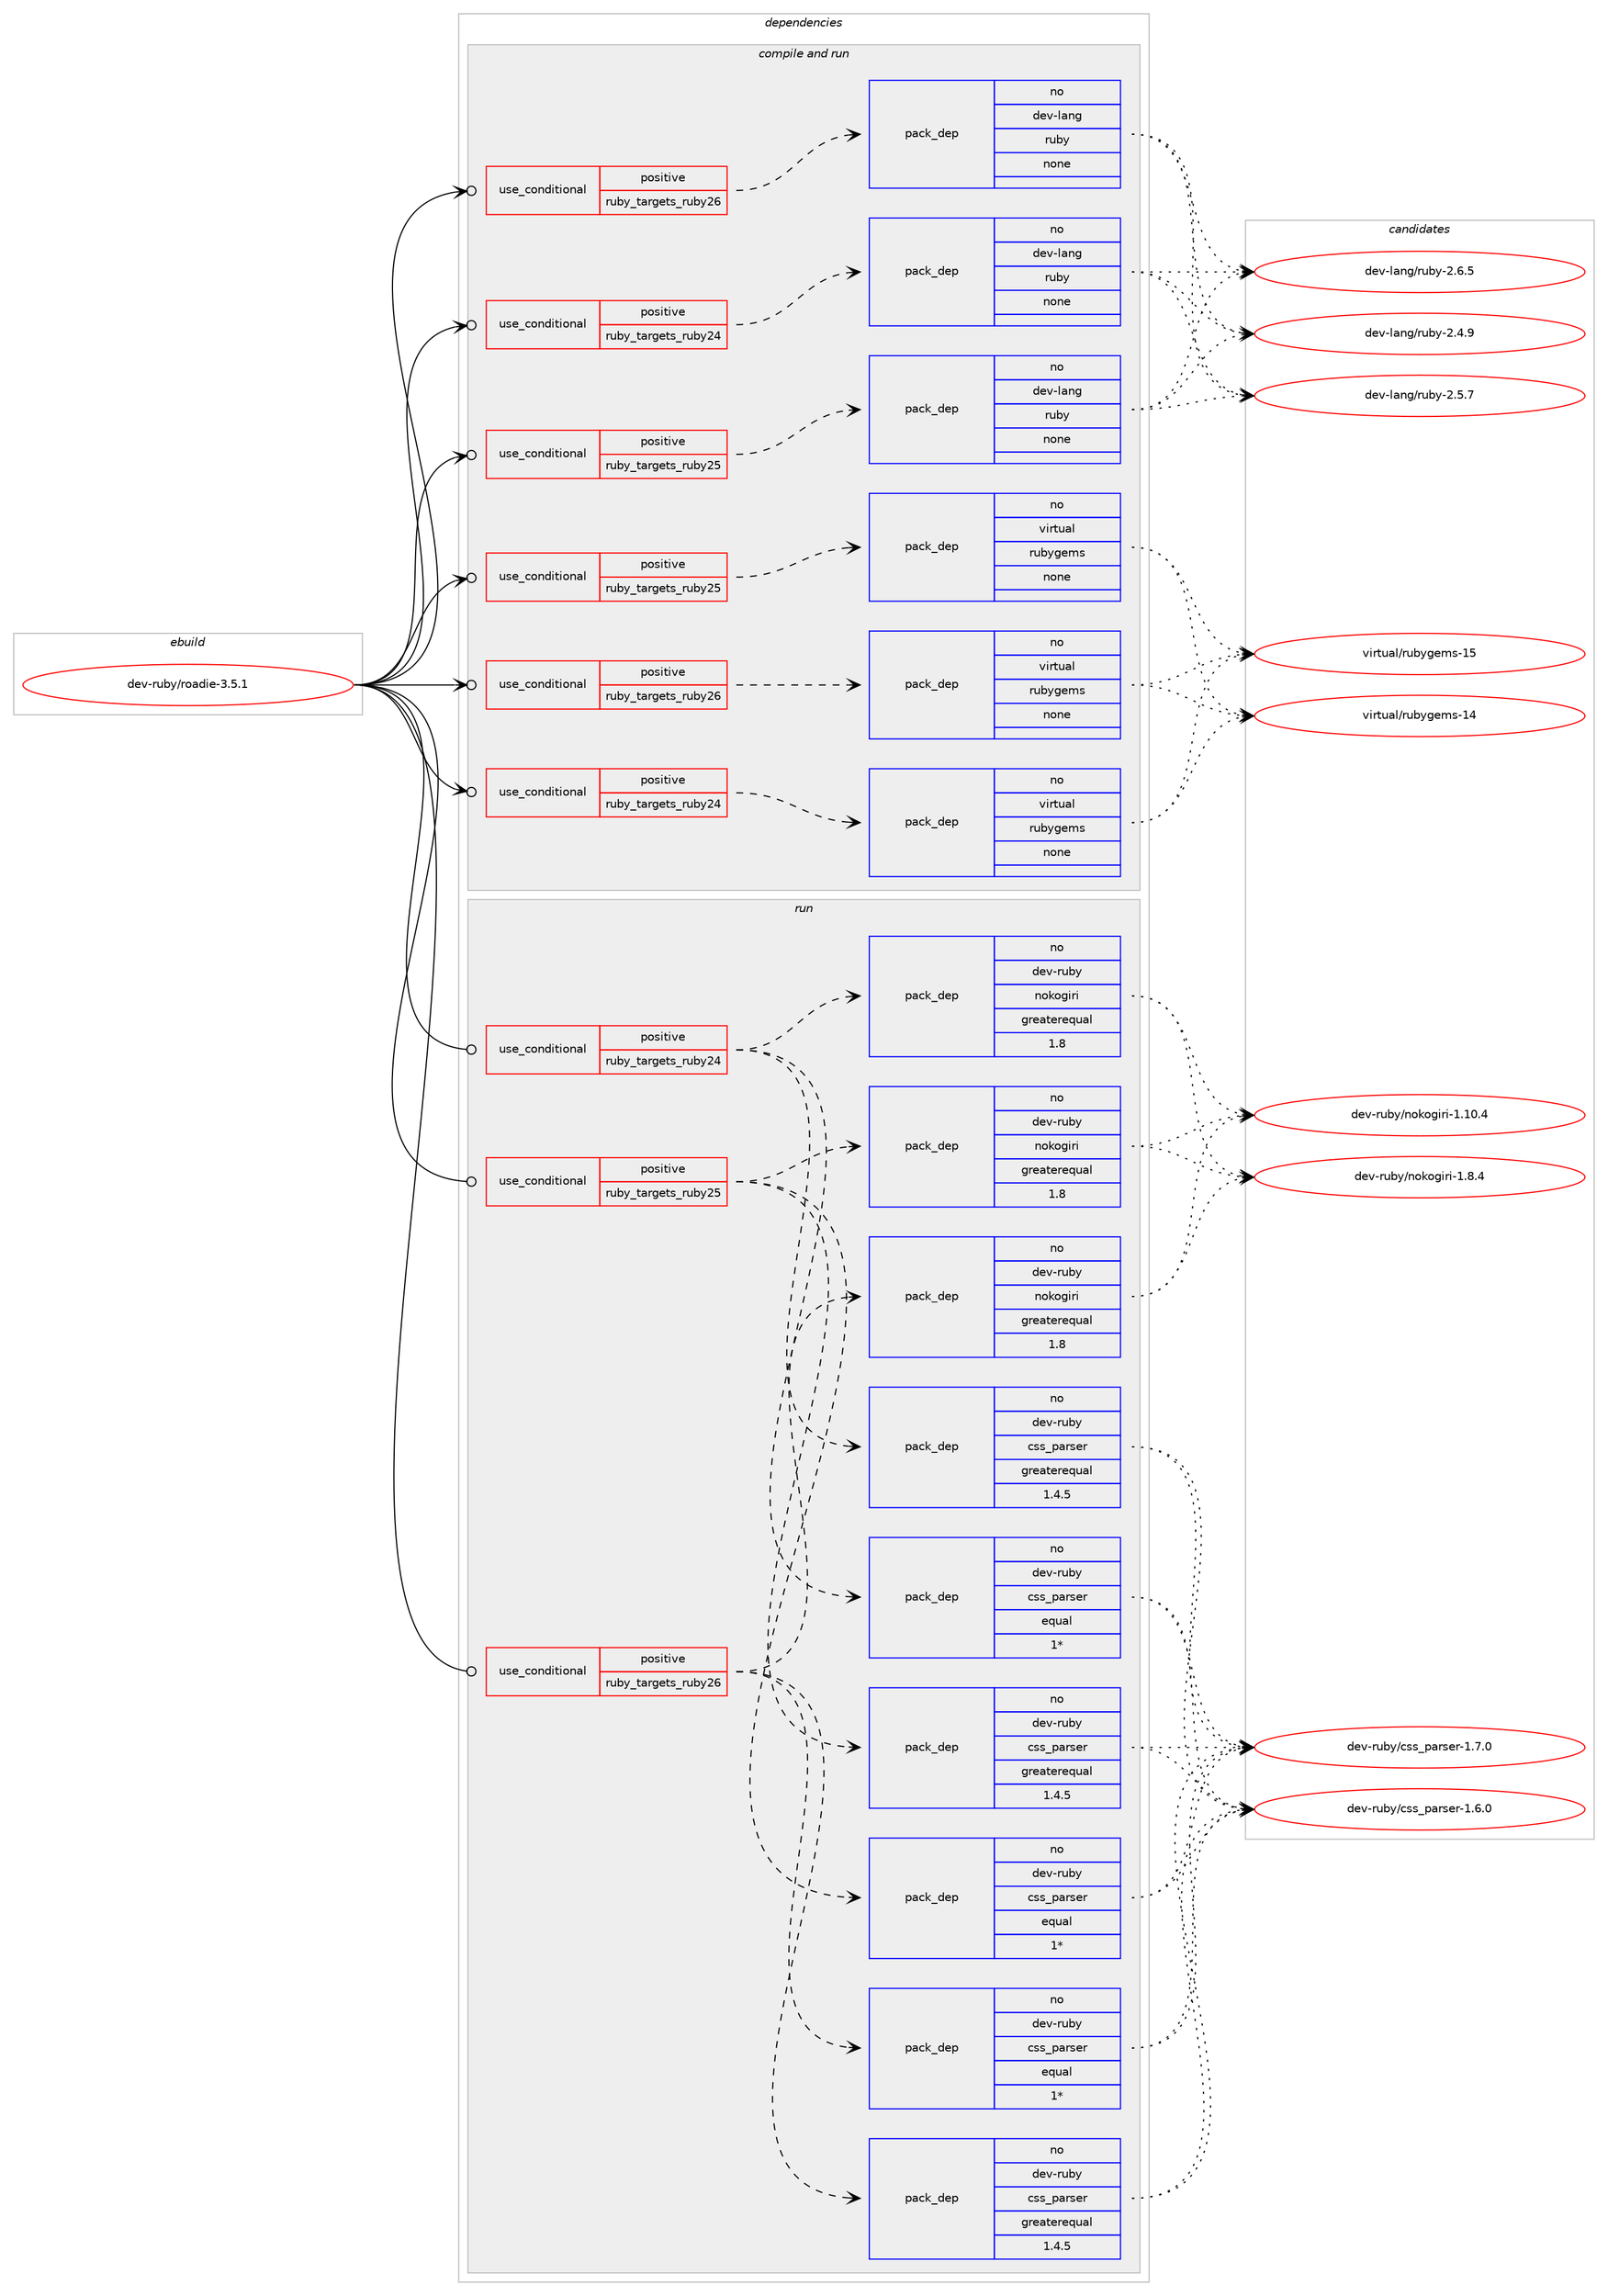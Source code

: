digraph prolog {

# *************
# Graph options
# *************

newrank=true;
concentrate=true;
compound=true;
graph [rankdir=LR,fontname=Helvetica,fontsize=10,ranksep=1.5];#, ranksep=2.5, nodesep=0.2];
edge  [arrowhead=vee];
node  [fontname=Helvetica,fontsize=10];

# **********
# The ebuild
# **********

subgraph cluster_leftcol {
color=gray;
rank=same;
label=<<i>ebuild</i>>;
id [label="dev-ruby/roadie-3.5.1", color=red, width=4, href="../dev-ruby/roadie-3.5.1.svg"];
}

# ****************
# The dependencies
# ****************

subgraph cluster_midcol {
color=gray;
label=<<i>dependencies</i>>;
subgraph cluster_compile {
fillcolor="#eeeeee";
style=filled;
label=<<i>compile</i>>;
}
subgraph cluster_compileandrun {
fillcolor="#eeeeee";
style=filled;
label=<<i>compile and run</i>>;
subgraph cond173671 {
dependency707157 [label=<<TABLE BORDER="0" CELLBORDER="1" CELLSPACING="0" CELLPADDING="4"><TR><TD ROWSPAN="3" CELLPADDING="10">use_conditional</TD></TR><TR><TD>positive</TD></TR><TR><TD>ruby_targets_ruby24</TD></TR></TABLE>>, shape=none, color=red];
subgraph pack521456 {
dependency707158 [label=<<TABLE BORDER="0" CELLBORDER="1" CELLSPACING="0" CELLPADDING="4" WIDTH="220"><TR><TD ROWSPAN="6" CELLPADDING="30">pack_dep</TD></TR><TR><TD WIDTH="110">no</TD></TR><TR><TD>dev-lang</TD></TR><TR><TD>ruby</TD></TR><TR><TD>none</TD></TR><TR><TD></TD></TR></TABLE>>, shape=none, color=blue];
}
dependency707157:e -> dependency707158:w [weight=20,style="dashed",arrowhead="vee"];
}
id:e -> dependency707157:w [weight=20,style="solid",arrowhead="odotvee"];
subgraph cond173672 {
dependency707159 [label=<<TABLE BORDER="0" CELLBORDER="1" CELLSPACING="0" CELLPADDING="4"><TR><TD ROWSPAN="3" CELLPADDING="10">use_conditional</TD></TR><TR><TD>positive</TD></TR><TR><TD>ruby_targets_ruby24</TD></TR></TABLE>>, shape=none, color=red];
subgraph pack521457 {
dependency707160 [label=<<TABLE BORDER="0" CELLBORDER="1" CELLSPACING="0" CELLPADDING="4" WIDTH="220"><TR><TD ROWSPAN="6" CELLPADDING="30">pack_dep</TD></TR><TR><TD WIDTH="110">no</TD></TR><TR><TD>virtual</TD></TR><TR><TD>rubygems</TD></TR><TR><TD>none</TD></TR><TR><TD></TD></TR></TABLE>>, shape=none, color=blue];
}
dependency707159:e -> dependency707160:w [weight=20,style="dashed",arrowhead="vee"];
}
id:e -> dependency707159:w [weight=20,style="solid",arrowhead="odotvee"];
subgraph cond173673 {
dependency707161 [label=<<TABLE BORDER="0" CELLBORDER="1" CELLSPACING="0" CELLPADDING="4"><TR><TD ROWSPAN="3" CELLPADDING="10">use_conditional</TD></TR><TR><TD>positive</TD></TR><TR><TD>ruby_targets_ruby25</TD></TR></TABLE>>, shape=none, color=red];
subgraph pack521458 {
dependency707162 [label=<<TABLE BORDER="0" CELLBORDER="1" CELLSPACING="0" CELLPADDING="4" WIDTH="220"><TR><TD ROWSPAN="6" CELLPADDING="30">pack_dep</TD></TR><TR><TD WIDTH="110">no</TD></TR><TR><TD>dev-lang</TD></TR><TR><TD>ruby</TD></TR><TR><TD>none</TD></TR><TR><TD></TD></TR></TABLE>>, shape=none, color=blue];
}
dependency707161:e -> dependency707162:w [weight=20,style="dashed",arrowhead="vee"];
}
id:e -> dependency707161:w [weight=20,style="solid",arrowhead="odotvee"];
subgraph cond173674 {
dependency707163 [label=<<TABLE BORDER="0" CELLBORDER="1" CELLSPACING="0" CELLPADDING="4"><TR><TD ROWSPAN="3" CELLPADDING="10">use_conditional</TD></TR><TR><TD>positive</TD></TR><TR><TD>ruby_targets_ruby25</TD></TR></TABLE>>, shape=none, color=red];
subgraph pack521459 {
dependency707164 [label=<<TABLE BORDER="0" CELLBORDER="1" CELLSPACING="0" CELLPADDING="4" WIDTH="220"><TR><TD ROWSPAN="6" CELLPADDING="30">pack_dep</TD></TR><TR><TD WIDTH="110">no</TD></TR><TR><TD>virtual</TD></TR><TR><TD>rubygems</TD></TR><TR><TD>none</TD></TR><TR><TD></TD></TR></TABLE>>, shape=none, color=blue];
}
dependency707163:e -> dependency707164:w [weight=20,style="dashed",arrowhead="vee"];
}
id:e -> dependency707163:w [weight=20,style="solid",arrowhead="odotvee"];
subgraph cond173675 {
dependency707165 [label=<<TABLE BORDER="0" CELLBORDER="1" CELLSPACING="0" CELLPADDING="4"><TR><TD ROWSPAN="3" CELLPADDING="10">use_conditional</TD></TR><TR><TD>positive</TD></TR><TR><TD>ruby_targets_ruby26</TD></TR></TABLE>>, shape=none, color=red];
subgraph pack521460 {
dependency707166 [label=<<TABLE BORDER="0" CELLBORDER="1" CELLSPACING="0" CELLPADDING="4" WIDTH="220"><TR><TD ROWSPAN="6" CELLPADDING="30">pack_dep</TD></TR><TR><TD WIDTH="110">no</TD></TR><TR><TD>dev-lang</TD></TR><TR><TD>ruby</TD></TR><TR><TD>none</TD></TR><TR><TD></TD></TR></TABLE>>, shape=none, color=blue];
}
dependency707165:e -> dependency707166:w [weight=20,style="dashed",arrowhead="vee"];
}
id:e -> dependency707165:w [weight=20,style="solid",arrowhead="odotvee"];
subgraph cond173676 {
dependency707167 [label=<<TABLE BORDER="0" CELLBORDER="1" CELLSPACING="0" CELLPADDING="4"><TR><TD ROWSPAN="3" CELLPADDING="10">use_conditional</TD></TR><TR><TD>positive</TD></TR><TR><TD>ruby_targets_ruby26</TD></TR></TABLE>>, shape=none, color=red];
subgraph pack521461 {
dependency707168 [label=<<TABLE BORDER="0" CELLBORDER="1" CELLSPACING="0" CELLPADDING="4" WIDTH="220"><TR><TD ROWSPAN="6" CELLPADDING="30">pack_dep</TD></TR><TR><TD WIDTH="110">no</TD></TR><TR><TD>virtual</TD></TR><TR><TD>rubygems</TD></TR><TR><TD>none</TD></TR><TR><TD></TD></TR></TABLE>>, shape=none, color=blue];
}
dependency707167:e -> dependency707168:w [weight=20,style="dashed",arrowhead="vee"];
}
id:e -> dependency707167:w [weight=20,style="solid",arrowhead="odotvee"];
}
subgraph cluster_run {
fillcolor="#eeeeee";
style=filled;
label=<<i>run</i>>;
subgraph cond173677 {
dependency707169 [label=<<TABLE BORDER="0" CELLBORDER="1" CELLSPACING="0" CELLPADDING="4"><TR><TD ROWSPAN="3" CELLPADDING="10">use_conditional</TD></TR><TR><TD>positive</TD></TR><TR><TD>ruby_targets_ruby24</TD></TR></TABLE>>, shape=none, color=red];
subgraph pack521462 {
dependency707170 [label=<<TABLE BORDER="0" CELLBORDER="1" CELLSPACING="0" CELLPADDING="4" WIDTH="220"><TR><TD ROWSPAN="6" CELLPADDING="30">pack_dep</TD></TR><TR><TD WIDTH="110">no</TD></TR><TR><TD>dev-ruby</TD></TR><TR><TD>nokogiri</TD></TR><TR><TD>greaterequal</TD></TR><TR><TD>1.8</TD></TR></TABLE>>, shape=none, color=blue];
}
dependency707169:e -> dependency707170:w [weight=20,style="dashed",arrowhead="vee"];
subgraph pack521463 {
dependency707171 [label=<<TABLE BORDER="0" CELLBORDER="1" CELLSPACING="0" CELLPADDING="4" WIDTH="220"><TR><TD ROWSPAN="6" CELLPADDING="30">pack_dep</TD></TR><TR><TD WIDTH="110">no</TD></TR><TR><TD>dev-ruby</TD></TR><TR><TD>css_parser</TD></TR><TR><TD>greaterequal</TD></TR><TR><TD>1.4.5</TD></TR></TABLE>>, shape=none, color=blue];
}
dependency707169:e -> dependency707171:w [weight=20,style="dashed",arrowhead="vee"];
subgraph pack521464 {
dependency707172 [label=<<TABLE BORDER="0" CELLBORDER="1" CELLSPACING="0" CELLPADDING="4" WIDTH="220"><TR><TD ROWSPAN="6" CELLPADDING="30">pack_dep</TD></TR><TR><TD WIDTH="110">no</TD></TR><TR><TD>dev-ruby</TD></TR><TR><TD>css_parser</TD></TR><TR><TD>equal</TD></TR><TR><TD>1*</TD></TR></TABLE>>, shape=none, color=blue];
}
dependency707169:e -> dependency707172:w [weight=20,style="dashed",arrowhead="vee"];
}
id:e -> dependency707169:w [weight=20,style="solid",arrowhead="odot"];
subgraph cond173678 {
dependency707173 [label=<<TABLE BORDER="0" CELLBORDER="1" CELLSPACING="0" CELLPADDING="4"><TR><TD ROWSPAN="3" CELLPADDING="10">use_conditional</TD></TR><TR><TD>positive</TD></TR><TR><TD>ruby_targets_ruby25</TD></TR></TABLE>>, shape=none, color=red];
subgraph pack521465 {
dependency707174 [label=<<TABLE BORDER="0" CELLBORDER="1" CELLSPACING="0" CELLPADDING="4" WIDTH="220"><TR><TD ROWSPAN="6" CELLPADDING="30">pack_dep</TD></TR><TR><TD WIDTH="110">no</TD></TR><TR><TD>dev-ruby</TD></TR><TR><TD>nokogiri</TD></TR><TR><TD>greaterequal</TD></TR><TR><TD>1.8</TD></TR></TABLE>>, shape=none, color=blue];
}
dependency707173:e -> dependency707174:w [weight=20,style="dashed",arrowhead="vee"];
subgraph pack521466 {
dependency707175 [label=<<TABLE BORDER="0" CELLBORDER="1" CELLSPACING="0" CELLPADDING="4" WIDTH="220"><TR><TD ROWSPAN="6" CELLPADDING="30">pack_dep</TD></TR><TR><TD WIDTH="110">no</TD></TR><TR><TD>dev-ruby</TD></TR><TR><TD>css_parser</TD></TR><TR><TD>greaterequal</TD></TR><TR><TD>1.4.5</TD></TR></TABLE>>, shape=none, color=blue];
}
dependency707173:e -> dependency707175:w [weight=20,style="dashed",arrowhead="vee"];
subgraph pack521467 {
dependency707176 [label=<<TABLE BORDER="0" CELLBORDER="1" CELLSPACING="0" CELLPADDING="4" WIDTH="220"><TR><TD ROWSPAN="6" CELLPADDING="30">pack_dep</TD></TR><TR><TD WIDTH="110">no</TD></TR><TR><TD>dev-ruby</TD></TR><TR><TD>css_parser</TD></TR><TR><TD>equal</TD></TR><TR><TD>1*</TD></TR></TABLE>>, shape=none, color=blue];
}
dependency707173:e -> dependency707176:w [weight=20,style="dashed",arrowhead="vee"];
}
id:e -> dependency707173:w [weight=20,style="solid",arrowhead="odot"];
subgraph cond173679 {
dependency707177 [label=<<TABLE BORDER="0" CELLBORDER="1" CELLSPACING="0" CELLPADDING="4"><TR><TD ROWSPAN="3" CELLPADDING="10">use_conditional</TD></TR><TR><TD>positive</TD></TR><TR><TD>ruby_targets_ruby26</TD></TR></TABLE>>, shape=none, color=red];
subgraph pack521468 {
dependency707178 [label=<<TABLE BORDER="0" CELLBORDER="1" CELLSPACING="0" CELLPADDING="4" WIDTH="220"><TR><TD ROWSPAN="6" CELLPADDING="30">pack_dep</TD></TR><TR><TD WIDTH="110">no</TD></TR><TR><TD>dev-ruby</TD></TR><TR><TD>nokogiri</TD></TR><TR><TD>greaterequal</TD></TR><TR><TD>1.8</TD></TR></TABLE>>, shape=none, color=blue];
}
dependency707177:e -> dependency707178:w [weight=20,style="dashed",arrowhead="vee"];
subgraph pack521469 {
dependency707179 [label=<<TABLE BORDER="0" CELLBORDER="1" CELLSPACING="0" CELLPADDING="4" WIDTH="220"><TR><TD ROWSPAN="6" CELLPADDING="30">pack_dep</TD></TR><TR><TD WIDTH="110">no</TD></TR><TR><TD>dev-ruby</TD></TR><TR><TD>css_parser</TD></TR><TR><TD>greaterequal</TD></TR><TR><TD>1.4.5</TD></TR></TABLE>>, shape=none, color=blue];
}
dependency707177:e -> dependency707179:w [weight=20,style="dashed",arrowhead="vee"];
subgraph pack521470 {
dependency707180 [label=<<TABLE BORDER="0" CELLBORDER="1" CELLSPACING="0" CELLPADDING="4" WIDTH="220"><TR><TD ROWSPAN="6" CELLPADDING="30">pack_dep</TD></TR><TR><TD WIDTH="110">no</TD></TR><TR><TD>dev-ruby</TD></TR><TR><TD>css_parser</TD></TR><TR><TD>equal</TD></TR><TR><TD>1*</TD></TR></TABLE>>, shape=none, color=blue];
}
dependency707177:e -> dependency707180:w [weight=20,style="dashed",arrowhead="vee"];
}
id:e -> dependency707177:w [weight=20,style="solid",arrowhead="odot"];
}
}

# **************
# The candidates
# **************

subgraph cluster_choices {
rank=same;
color=gray;
label=<<i>candidates</i>>;

subgraph choice521456 {
color=black;
nodesep=1;
choice10010111845108971101034711411798121455046524657 [label="dev-lang/ruby-2.4.9", color=red, width=4,href="../dev-lang/ruby-2.4.9.svg"];
choice10010111845108971101034711411798121455046534655 [label="dev-lang/ruby-2.5.7", color=red, width=4,href="../dev-lang/ruby-2.5.7.svg"];
choice10010111845108971101034711411798121455046544653 [label="dev-lang/ruby-2.6.5", color=red, width=4,href="../dev-lang/ruby-2.6.5.svg"];
dependency707158:e -> choice10010111845108971101034711411798121455046524657:w [style=dotted,weight="100"];
dependency707158:e -> choice10010111845108971101034711411798121455046534655:w [style=dotted,weight="100"];
dependency707158:e -> choice10010111845108971101034711411798121455046544653:w [style=dotted,weight="100"];
}
subgraph choice521457 {
color=black;
nodesep=1;
choice118105114116117971084711411798121103101109115454952 [label="virtual/rubygems-14", color=red, width=4,href="../virtual/rubygems-14.svg"];
choice118105114116117971084711411798121103101109115454953 [label="virtual/rubygems-15", color=red, width=4,href="../virtual/rubygems-15.svg"];
dependency707160:e -> choice118105114116117971084711411798121103101109115454952:w [style=dotted,weight="100"];
dependency707160:e -> choice118105114116117971084711411798121103101109115454953:w [style=dotted,weight="100"];
}
subgraph choice521458 {
color=black;
nodesep=1;
choice10010111845108971101034711411798121455046524657 [label="dev-lang/ruby-2.4.9", color=red, width=4,href="../dev-lang/ruby-2.4.9.svg"];
choice10010111845108971101034711411798121455046534655 [label="dev-lang/ruby-2.5.7", color=red, width=4,href="../dev-lang/ruby-2.5.7.svg"];
choice10010111845108971101034711411798121455046544653 [label="dev-lang/ruby-2.6.5", color=red, width=4,href="../dev-lang/ruby-2.6.5.svg"];
dependency707162:e -> choice10010111845108971101034711411798121455046524657:w [style=dotted,weight="100"];
dependency707162:e -> choice10010111845108971101034711411798121455046534655:w [style=dotted,weight="100"];
dependency707162:e -> choice10010111845108971101034711411798121455046544653:w [style=dotted,weight="100"];
}
subgraph choice521459 {
color=black;
nodesep=1;
choice118105114116117971084711411798121103101109115454952 [label="virtual/rubygems-14", color=red, width=4,href="../virtual/rubygems-14.svg"];
choice118105114116117971084711411798121103101109115454953 [label="virtual/rubygems-15", color=red, width=4,href="../virtual/rubygems-15.svg"];
dependency707164:e -> choice118105114116117971084711411798121103101109115454952:w [style=dotted,weight="100"];
dependency707164:e -> choice118105114116117971084711411798121103101109115454953:w [style=dotted,weight="100"];
}
subgraph choice521460 {
color=black;
nodesep=1;
choice10010111845108971101034711411798121455046524657 [label="dev-lang/ruby-2.4.9", color=red, width=4,href="../dev-lang/ruby-2.4.9.svg"];
choice10010111845108971101034711411798121455046534655 [label="dev-lang/ruby-2.5.7", color=red, width=4,href="../dev-lang/ruby-2.5.7.svg"];
choice10010111845108971101034711411798121455046544653 [label="dev-lang/ruby-2.6.5", color=red, width=4,href="../dev-lang/ruby-2.6.5.svg"];
dependency707166:e -> choice10010111845108971101034711411798121455046524657:w [style=dotted,weight="100"];
dependency707166:e -> choice10010111845108971101034711411798121455046534655:w [style=dotted,weight="100"];
dependency707166:e -> choice10010111845108971101034711411798121455046544653:w [style=dotted,weight="100"];
}
subgraph choice521461 {
color=black;
nodesep=1;
choice118105114116117971084711411798121103101109115454952 [label="virtual/rubygems-14", color=red, width=4,href="../virtual/rubygems-14.svg"];
choice118105114116117971084711411798121103101109115454953 [label="virtual/rubygems-15", color=red, width=4,href="../virtual/rubygems-15.svg"];
dependency707168:e -> choice118105114116117971084711411798121103101109115454952:w [style=dotted,weight="100"];
dependency707168:e -> choice118105114116117971084711411798121103101109115454953:w [style=dotted,weight="100"];
}
subgraph choice521462 {
color=black;
nodesep=1;
choice10010111845114117981214711011110711110310511410545494649484652 [label="dev-ruby/nokogiri-1.10.4", color=red, width=4,href="../dev-ruby/nokogiri-1.10.4.svg"];
choice100101118451141179812147110111107111103105114105454946564652 [label="dev-ruby/nokogiri-1.8.4", color=red, width=4,href="../dev-ruby/nokogiri-1.8.4.svg"];
dependency707170:e -> choice10010111845114117981214711011110711110310511410545494649484652:w [style=dotted,weight="100"];
dependency707170:e -> choice100101118451141179812147110111107111103105114105454946564652:w [style=dotted,weight="100"];
}
subgraph choice521463 {
color=black;
nodesep=1;
choice100101118451141179812147991151159511297114115101114454946544648 [label="dev-ruby/css_parser-1.6.0", color=red, width=4,href="../dev-ruby/css_parser-1.6.0.svg"];
choice100101118451141179812147991151159511297114115101114454946554648 [label="dev-ruby/css_parser-1.7.0", color=red, width=4,href="../dev-ruby/css_parser-1.7.0.svg"];
dependency707171:e -> choice100101118451141179812147991151159511297114115101114454946544648:w [style=dotted,weight="100"];
dependency707171:e -> choice100101118451141179812147991151159511297114115101114454946554648:w [style=dotted,weight="100"];
}
subgraph choice521464 {
color=black;
nodesep=1;
choice100101118451141179812147991151159511297114115101114454946544648 [label="dev-ruby/css_parser-1.6.0", color=red, width=4,href="../dev-ruby/css_parser-1.6.0.svg"];
choice100101118451141179812147991151159511297114115101114454946554648 [label="dev-ruby/css_parser-1.7.0", color=red, width=4,href="../dev-ruby/css_parser-1.7.0.svg"];
dependency707172:e -> choice100101118451141179812147991151159511297114115101114454946544648:w [style=dotted,weight="100"];
dependency707172:e -> choice100101118451141179812147991151159511297114115101114454946554648:w [style=dotted,weight="100"];
}
subgraph choice521465 {
color=black;
nodesep=1;
choice10010111845114117981214711011110711110310511410545494649484652 [label="dev-ruby/nokogiri-1.10.4", color=red, width=4,href="../dev-ruby/nokogiri-1.10.4.svg"];
choice100101118451141179812147110111107111103105114105454946564652 [label="dev-ruby/nokogiri-1.8.4", color=red, width=4,href="../dev-ruby/nokogiri-1.8.4.svg"];
dependency707174:e -> choice10010111845114117981214711011110711110310511410545494649484652:w [style=dotted,weight="100"];
dependency707174:e -> choice100101118451141179812147110111107111103105114105454946564652:w [style=dotted,weight="100"];
}
subgraph choice521466 {
color=black;
nodesep=1;
choice100101118451141179812147991151159511297114115101114454946544648 [label="dev-ruby/css_parser-1.6.0", color=red, width=4,href="../dev-ruby/css_parser-1.6.0.svg"];
choice100101118451141179812147991151159511297114115101114454946554648 [label="dev-ruby/css_parser-1.7.0", color=red, width=4,href="../dev-ruby/css_parser-1.7.0.svg"];
dependency707175:e -> choice100101118451141179812147991151159511297114115101114454946544648:w [style=dotted,weight="100"];
dependency707175:e -> choice100101118451141179812147991151159511297114115101114454946554648:w [style=dotted,weight="100"];
}
subgraph choice521467 {
color=black;
nodesep=1;
choice100101118451141179812147991151159511297114115101114454946544648 [label="dev-ruby/css_parser-1.6.0", color=red, width=4,href="../dev-ruby/css_parser-1.6.0.svg"];
choice100101118451141179812147991151159511297114115101114454946554648 [label="dev-ruby/css_parser-1.7.0", color=red, width=4,href="../dev-ruby/css_parser-1.7.0.svg"];
dependency707176:e -> choice100101118451141179812147991151159511297114115101114454946544648:w [style=dotted,weight="100"];
dependency707176:e -> choice100101118451141179812147991151159511297114115101114454946554648:w [style=dotted,weight="100"];
}
subgraph choice521468 {
color=black;
nodesep=1;
choice10010111845114117981214711011110711110310511410545494649484652 [label="dev-ruby/nokogiri-1.10.4", color=red, width=4,href="../dev-ruby/nokogiri-1.10.4.svg"];
choice100101118451141179812147110111107111103105114105454946564652 [label="dev-ruby/nokogiri-1.8.4", color=red, width=4,href="../dev-ruby/nokogiri-1.8.4.svg"];
dependency707178:e -> choice10010111845114117981214711011110711110310511410545494649484652:w [style=dotted,weight="100"];
dependency707178:e -> choice100101118451141179812147110111107111103105114105454946564652:w [style=dotted,weight="100"];
}
subgraph choice521469 {
color=black;
nodesep=1;
choice100101118451141179812147991151159511297114115101114454946544648 [label="dev-ruby/css_parser-1.6.0", color=red, width=4,href="../dev-ruby/css_parser-1.6.0.svg"];
choice100101118451141179812147991151159511297114115101114454946554648 [label="dev-ruby/css_parser-1.7.0", color=red, width=4,href="../dev-ruby/css_parser-1.7.0.svg"];
dependency707179:e -> choice100101118451141179812147991151159511297114115101114454946544648:w [style=dotted,weight="100"];
dependency707179:e -> choice100101118451141179812147991151159511297114115101114454946554648:w [style=dotted,weight="100"];
}
subgraph choice521470 {
color=black;
nodesep=1;
choice100101118451141179812147991151159511297114115101114454946544648 [label="dev-ruby/css_parser-1.6.0", color=red, width=4,href="../dev-ruby/css_parser-1.6.0.svg"];
choice100101118451141179812147991151159511297114115101114454946554648 [label="dev-ruby/css_parser-1.7.0", color=red, width=4,href="../dev-ruby/css_parser-1.7.0.svg"];
dependency707180:e -> choice100101118451141179812147991151159511297114115101114454946544648:w [style=dotted,weight="100"];
dependency707180:e -> choice100101118451141179812147991151159511297114115101114454946554648:w [style=dotted,weight="100"];
}
}

}
